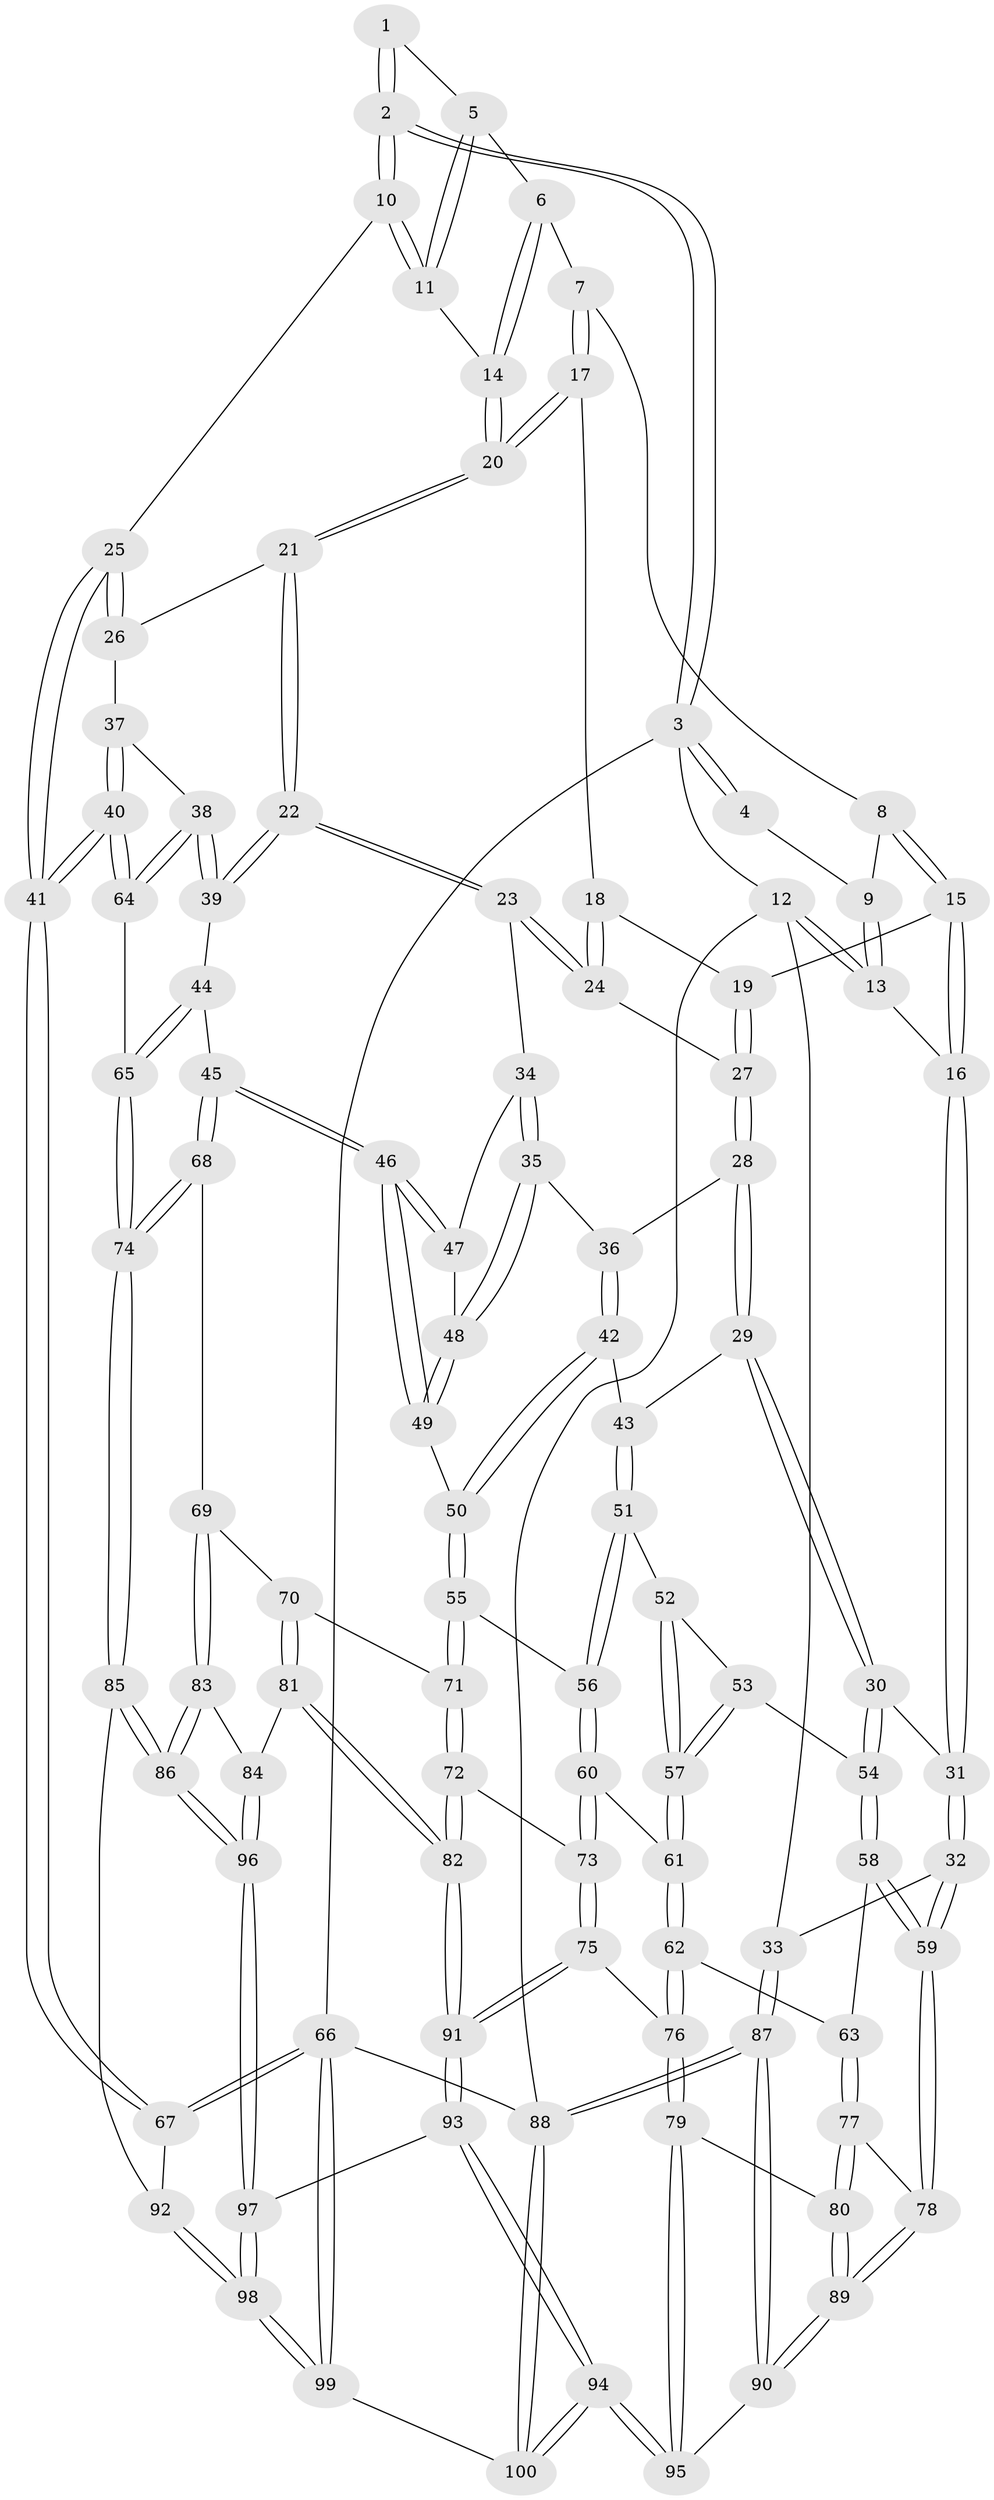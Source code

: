 // Generated by graph-tools (version 1.1) at 2025/38/03/09/25 02:38:56]
// undirected, 100 vertices, 247 edges
graph export_dot {
graph [start="1"]
  node [color=gray90,style=filled];
  1 [pos="+0.9344079472553385+0.06544928056118836"];
  2 [pos="+1+0"];
  3 [pos="+1+0"];
  4 [pos="+0.8205196272830574+0"];
  5 [pos="+0.9097238220477045+0.10156102435295979"];
  6 [pos="+0.8209562945919205+0.11085110600887184"];
  7 [pos="+0.7587887929825016+0.09010431467841323"];
  8 [pos="+0.634556151835119+0"];
  9 [pos="+0.6106932996369157+0"];
  10 [pos="+1+0.27705957429577466"];
  11 [pos="+1+0.20831876159007137"];
  12 [pos="+0+0"];
  13 [pos="+0+0"];
  14 [pos="+0.8879475415700459+0.24179962361345742"];
  15 [pos="+0.541838043035676+0.21404268803226012"];
  16 [pos="+0.23841335614823855+0.21782007656133834"];
  17 [pos="+0.7575150411747021+0.21957595290849366"];
  18 [pos="+0.7118344135634309+0.2706429030313587"];
  19 [pos="+0.5520968922104889+0.2546634453461564"];
  20 [pos="+0.8464322820886949+0.33784910716507377"];
  21 [pos="+0.8476757347657338+0.3633557823001953"];
  22 [pos="+0.778626711448052+0.4091608458232096"];
  23 [pos="+0.7684677737670896+0.4087340632092512"];
  24 [pos="+0.7310555014631198+0.3750887836564727"];
  25 [pos="+1+0.2921567009725949"];
  26 [pos="+0.9289416586545916+0.38686088764440313"];
  27 [pos="+0.551296887802556+0.3181485416802307"];
  28 [pos="+0.5281016818858788+0.3681285047979845"];
  29 [pos="+0.31898946992758526+0.40765156692407395"];
  30 [pos="+0.26782673253666756+0.40126527417328806"];
  31 [pos="+0.257811760940521+0.39046692785309334"];
  32 [pos="+0+0.495870397599437"];
  33 [pos="+0+0.47917530066100517"];
  34 [pos="+0.7637623900196286+0.4123870894569247"];
  35 [pos="+0.5714438603843831+0.4493287261917027"];
  36 [pos="+0.5394030544469688+0.4017961035691281"];
  37 [pos="+0.9296282404766022+0.40670280512089546"];
  38 [pos="+0.9324990092579623+0.5846772159285503"];
  39 [pos="+0.8144255528111407+0.5152649887328307"];
  40 [pos="+1+0.6260127430425392"];
  41 [pos="+1+0.6550571966349251"];
  42 [pos="+0.46024535655349846+0.511844486611672"];
  43 [pos="+0.43769034594912937+0.5172178792322439"];
  44 [pos="+0.7748330410715869+0.5609576737916606"];
  45 [pos="+0.7000148035300326+0.5948042065146796"];
  46 [pos="+0.6998189725733006+0.5945645399261125"];
  47 [pos="+0.7090722154977857+0.4831969436710038"];
  48 [pos="+0.58611655943794+0.5037974444108573"];
  49 [pos="+0.5825901045125004+0.5427394331845388"];
  50 [pos="+0.5571172797493438+0.5691329465140527"];
  51 [pos="+0.43241811418372084+0.547537632832701"];
  52 [pos="+0.3995831425604066+0.5504247941292897"];
  53 [pos="+0.3552589979495093+0.5437925164533839"];
  54 [pos="+0.2693043926817842+0.4365368845923522"];
  55 [pos="+0.5487063151437639+0.5869577251587574"];
  56 [pos="+0.4421053557957776+0.6066437079849075"];
  57 [pos="+0.3731460492671119+0.5917098343246235"];
  58 [pos="+0.2524724452396552+0.5367145503831967"];
  59 [pos="+0.11970223581332538+0.6419540974680226"];
  60 [pos="+0.4257214574508836+0.6258224530648832"];
  61 [pos="+0.3778458193699818+0.6095996620335401"];
  62 [pos="+0.2964995236138446+0.6336978485213567"];
  63 [pos="+0.29198072954627285+0.6315568563425608"];
  64 [pos="+0.9405279801158984+0.5970172413961775"];
  65 [pos="+0.8474804137681761+0.682900371736168"];
  66 [pos="+1+1"];
  67 [pos="+1+0.7855914576838691"];
  68 [pos="+0.7012941371725911+0.6093258802293077"];
  69 [pos="+0.6735824933733356+0.6609618777105228"];
  70 [pos="+0.6131038373472902+0.6706424988981939"];
  71 [pos="+0.5570366314750171+0.6322373718641185"];
  72 [pos="+0.5220626981812562+0.6875228936067498"];
  73 [pos="+0.42714279380030956+0.6463482111985424"];
  74 [pos="+0.8373251164618839+0.6970126670560227"];
  75 [pos="+0.4011044084103431+0.7218504078171791"];
  76 [pos="+0.3432767039355456+0.714521519000319"];
  77 [pos="+0.2239188817823227+0.688742758506036"];
  78 [pos="+0.12284568067535868+0.6546682725376618"];
  79 [pos="+0.26338874966618336+0.7866477169895214"];
  80 [pos="+0.25305406554095605+0.780963075673526"];
  81 [pos="+0.5932312914417273+0.7581880563730374"];
  82 [pos="+0.5168865511436204+0.7859974959739184"];
  83 [pos="+0.6846361308950265+0.6938112986435497"];
  84 [pos="+0.6207655990431815+0.7641305460692444"];
  85 [pos="+0.8231215833432848+0.7662653837332991"];
  86 [pos="+0.7801695613586249+0.7935522724536099"];
  87 [pos="+0+0.9488522361395644"];
  88 [pos="+0+1"];
  89 [pos="+0.06747221423685508+0.8107219742705971"];
  90 [pos="+0.030147833544342813+0.849742506133648"];
  91 [pos="+0.4766600450557114+0.8324275773919539"];
  92 [pos="+0.8994406597550929+0.8030669980720514"];
  93 [pos="+0.4543572819287894+0.9768895497171929"];
  94 [pos="+0.40274740775415147+1"];
  95 [pos="+0.38775861179013854+1"];
  96 [pos="+0.7394202200013067+0.8486325324502079"];
  97 [pos="+0.7341885914198321+0.8681612635366899"];
  98 [pos="+0.9232456839541847+1"];
  99 [pos="+0.9664842814960674+1"];
  100 [pos="+0.4057376607129395+1"];
  1 -- 2;
  1 -- 2;
  1 -- 5;
  2 -- 3;
  2 -- 3;
  2 -- 10;
  2 -- 10;
  3 -- 4;
  3 -- 4;
  3 -- 12;
  3 -- 66;
  4 -- 9;
  5 -- 6;
  5 -- 11;
  5 -- 11;
  6 -- 7;
  6 -- 14;
  6 -- 14;
  7 -- 8;
  7 -- 17;
  7 -- 17;
  8 -- 9;
  8 -- 15;
  8 -- 15;
  9 -- 13;
  9 -- 13;
  10 -- 11;
  10 -- 11;
  10 -- 25;
  11 -- 14;
  12 -- 13;
  12 -- 13;
  12 -- 33;
  12 -- 88;
  13 -- 16;
  14 -- 20;
  14 -- 20;
  15 -- 16;
  15 -- 16;
  15 -- 19;
  16 -- 31;
  16 -- 31;
  17 -- 18;
  17 -- 20;
  17 -- 20;
  18 -- 19;
  18 -- 24;
  18 -- 24;
  19 -- 27;
  19 -- 27;
  20 -- 21;
  20 -- 21;
  21 -- 22;
  21 -- 22;
  21 -- 26;
  22 -- 23;
  22 -- 23;
  22 -- 39;
  22 -- 39;
  23 -- 24;
  23 -- 24;
  23 -- 34;
  24 -- 27;
  25 -- 26;
  25 -- 26;
  25 -- 41;
  25 -- 41;
  26 -- 37;
  27 -- 28;
  27 -- 28;
  28 -- 29;
  28 -- 29;
  28 -- 36;
  29 -- 30;
  29 -- 30;
  29 -- 43;
  30 -- 31;
  30 -- 54;
  30 -- 54;
  31 -- 32;
  31 -- 32;
  32 -- 33;
  32 -- 59;
  32 -- 59;
  33 -- 87;
  33 -- 87;
  34 -- 35;
  34 -- 35;
  34 -- 47;
  35 -- 36;
  35 -- 48;
  35 -- 48;
  36 -- 42;
  36 -- 42;
  37 -- 38;
  37 -- 40;
  37 -- 40;
  38 -- 39;
  38 -- 39;
  38 -- 64;
  38 -- 64;
  39 -- 44;
  40 -- 41;
  40 -- 41;
  40 -- 64;
  40 -- 64;
  41 -- 67;
  41 -- 67;
  42 -- 43;
  42 -- 50;
  42 -- 50;
  43 -- 51;
  43 -- 51;
  44 -- 45;
  44 -- 65;
  44 -- 65;
  45 -- 46;
  45 -- 46;
  45 -- 68;
  45 -- 68;
  46 -- 47;
  46 -- 47;
  46 -- 49;
  46 -- 49;
  47 -- 48;
  48 -- 49;
  48 -- 49;
  49 -- 50;
  50 -- 55;
  50 -- 55;
  51 -- 52;
  51 -- 56;
  51 -- 56;
  52 -- 53;
  52 -- 57;
  52 -- 57;
  53 -- 54;
  53 -- 57;
  53 -- 57;
  54 -- 58;
  54 -- 58;
  55 -- 56;
  55 -- 71;
  55 -- 71;
  56 -- 60;
  56 -- 60;
  57 -- 61;
  57 -- 61;
  58 -- 59;
  58 -- 59;
  58 -- 63;
  59 -- 78;
  59 -- 78;
  60 -- 61;
  60 -- 73;
  60 -- 73;
  61 -- 62;
  61 -- 62;
  62 -- 63;
  62 -- 76;
  62 -- 76;
  63 -- 77;
  63 -- 77;
  64 -- 65;
  65 -- 74;
  65 -- 74;
  66 -- 67;
  66 -- 67;
  66 -- 99;
  66 -- 99;
  66 -- 88;
  67 -- 92;
  68 -- 69;
  68 -- 74;
  68 -- 74;
  69 -- 70;
  69 -- 83;
  69 -- 83;
  70 -- 71;
  70 -- 81;
  70 -- 81;
  71 -- 72;
  71 -- 72;
  72 -- 73;
  72 -- 82;
  72 -- 82;
  73 -- 75;
  73 -- 75;
  74 -- 85;
  74 -- 85;
  75 -- 76;
  75 -- 91;
  75 -- 91;
  76 -- 79;
  76 -- 79;
  77 -- 78;
  77 -- 80;
  77 -- 80;
  78 -- 89;
  78 -- 89;
  79 -- 80;
  79 -- 95;
  79 -- 95;
  80 -- 89;
  80 -- 89;
  81 -- 82;
  81 -- 82;
  81 -- 84;
  82 -- 91;
  82 -- 91;
  83 -- 84;
  83 -- 86;
  83 -- 86;
  84 -- 96;
  84 -- 96;
  85 -- 86;
  85 -- 86;
  85 -- 92;
  86 -- 96;
  86 -- 96;
  87 -- 88;
  87 -- 88;
  87 -- 90;
  87 -- 90;
  88 -- 100;
  88 -- 100;
  89 -- 90;
  89 -- 90;
  90 -- 95;
  91 -- 93;
  91 -- 93;
  92 -- 98;
  92 -- 98;
  93 -- 94;
  93 -- 94;
  93 -- 97;
  94 -- 95;
  94 -- 95;
  94 -- 100;
  94 -- 100;
  96 -- 97;
  96 -- 97;
  97 -- 98;
  97 -- 98;
  98 -- 99;
  98 -- 99;
  99 -- 100;
}
